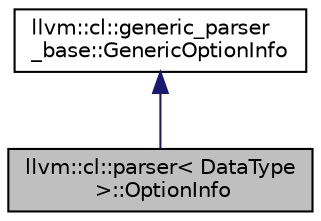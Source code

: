 digraph "llvm::cl::parser&lt; DataType &gt;::OptionInfo"
{
 // LATEX_PDF_SIZE
  bgcolor="transparent";
  edge [fontname="Helvetica",fontsize="10",labelfontname="Helvetica",labelfontsize="10"];
  node [fontname="Helvetica",fontsize="10",shape=record];
  Node1 [label="llvm::cl::parser\< DataType\l \>::OptionInfo",height=0.2,width=0.4,color="black", fillcolor="grey75", style="filled", fontcolor="black",tooltip=" "];
  Node2 -> Node1 [dir="back",color="midnightblue",fontsize="10",style="solid",fontname="Helvetica"];
  Node2 [label="llvm::cl::generic_parser\l_base::GenericOptionInfo",height=0.2,width=0.4,color="black",URL="$classllvm_1_1cl_1_1generic__parser__base_1_1GenericOptionInfo.html",tooltip=" "];
}
